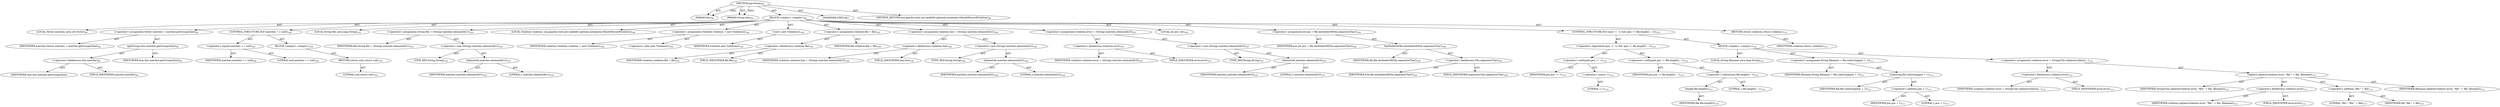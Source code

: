 digraph "parseLine" {  
"111669149697" [label = <(METHOD,parseLine)<SUB>98</SUB>> ]
"115964116993" [label = <(PARAM,this)<SUB>98</SUB>> ]
"115964116994" [label = <(PARAM,String line)<SUB>98</SUB>> ]
"25769803778" [label = <(BLOCK,&lt;empty&gt;,&lt;empty&gt;)<SUB>98</SUB>> ]
"94489280513" [label = <(LOCAL,Vector matches: java.util.Vector)<SUB>99</SUB>> ]
"30064771081" [label = <(&lt;operator&gt;.assignment,Vector matches = matcher.getGroups(line))<SUB>99</SUB>> ]
"68719476741" [label = <(IDENTIFIER,matches,Vector matches = matcher.getGroups(line))<SUB>99</SUB>> ]
"30064771082" [label = <(getGroups,this.matcher.getGroups(line))<SUB>99</SUB>> ]
"30064771083" [label = <(&lt;operator&gt;.fieldAccess,this.matcher)<SUB>99</SUB>> ]
"68719476742" [label = <(IDENTIFIER,this,this.matcher.getGroups(line))> ]
"55834574851" [label = <(FIELD_IDENTIFIER,matcher,matcher)<SUB>99</SUB>> ]
"68719476743" [label = <(IDENTIFIER,line,this.matcher.getGroups(line))<SUB>99</SUB>> ]
"47244640256" [label = <(CONTROL_STRUCTURE,IF,if (matches == null))<SUB>100</SUB>> ]
"30064771084" [label = <(&lt;operator&gt;.equals,matches == null)<SUB>100</SUB>> ]
"68719476744" [label = <(IDENTIFIER,matches,matches == null)<SUB>100</SUB>> ]
"90194313216" [label = <(LITERAL,null,matches == null)<SUB>100</SUB>> ]
"25769803779" [label = <(BLOCK,&lt;empty&gt;,&lt;empty&gt;)<SUB>100</SUB>> ]
"146028888064" [label = <(RETURN,return null;,return null;)<SUB>101</SUB>> ]
"90194313217" [label = <(LITERAL,null,return null;)<SUB>101</SUB>> ]
"94489280514" [label = <(LOCAL,String file: java.lang.String)<SUB>103</SUB>> ]
"30064771085" [label = <(&lt;operator&gt;.assignment,String file = (String) matches.elementAt(1))<SUB>103</SUB>> ]
"68719476745" [label = <(IDENTIFIER,file,String file = (String) matches.elementAt(1))<SUB>103</SUB>> ]
"30064771086" [label = <(&lt;operator&gt;.cast,(String) matches.elementAt(1))<SUB>103</SUB>> ]
"180388626433" [label = <(TYPE_REF,String,String)<SUB>103</SUB>> ]
"30064771087" [label = <(elementAt,matches.elementAt(1))<SUB>103</SUB>> ]
"68719476746" [label = <(IDENTIFIER,matches,matches.elementAt(1))<SUB>103</SUB>> ]
"90194313218" [label = <(LITERAL,1,matches.elementAt(1))<SUB>103</SUB>> ]
"94489280515" [label = <(LOCAL,Violation violation: org.apache.tools.ant.taskdefs.optional.metamata.MAuditParser$Violation)<SUB>104</SUB>> ]
"30064771088" [label = <(&lt;operator&gt;.assignment,Violation violation = new Violation())<SUB>104</SUB>> ]
"68719476747" [label = <(IDENTIFIER,violation,Violation violation = new Violation())<SUB>104</SUB>> ]
"30064771089" [label = <(&lt;operator&gt;.alloc,new Violation())<SUB>104</SUB>> ]
"30064771090" [label = <(&lt;init&gt;,new Violation())<SUB>104</SUB>> ]
"68719476748" [label = <(IDENTIFIER,violation,new Violation())<SUB>104</SUB>> ]
"30064771091" [label = <(&lt;operator&gt;.assignment,violation.file = file)<SUB>105</SUB>> ]
"30064771092" [label = <(&lt;operator&gt;.fieldAccess,violation.file)<SUB>105</SUB>> ]
"68719476749" [label = <(IDENTIFIER,violation,violation.file = file)<SUB>105</SUB>> ]
"55834574852" [label = <(FIELD_IDENTIFIER,file,file)<SUB>105</SUB>> ]
"68719476750" [label = <(IDENTIFIER,file,violation.file = file)<SUB>105</SUB>> ]
"30064771093" [label = <(&lt;operator&gt;.assignment,violation.line = (String) matches.elementAt(2))<SUB>106</SUB>> ]
"30064771094" [label = <(&lt;operator&gt;.fieldAccess,violation.line)<SUB>106</SUB>> ]
"68719476751" [label = <(IDENTIFIER,violation,violation.line = (String) matches.elementAt(2))<SUB>106</SUB>> ]
"55834574853" [label = <(FIELD_IDENTIFIER,line,line)<SUB>106</SUB>> ]
"30064771095" [label = <(&lt;operator&gt;.cast,(String) matches.elementAt(2))<SUB>106</SUB>> ]
"180388626434" [label = <(TYPE_REF,String,String)<SUB>106</SUB>> ]
"30064771096" [label = <(elementAt,matches.elementAt(2))<SUB>106</SUB>> ]
"68719476752" [label = <(IDENTIFIER,matches,matches.elementAt(2))<SUB>106</SUB>> ]
"90194313219" [label = <(LITERAL,2,matches.elementAt(2))<SUB>106</SUB>> ]
"30064771097" [label = <(&lt;operator&gt;.assignment,violation.error = (String) matches.elementAt(3))<SUB>107</SUB>> ]
"30064771098" [label = <(&lt;operator&gt;.fieldAccess,violation.error)<SUB>107</SUB>> ]
"68719476753" [label = <(IDENTIFIER,violation,violation.error = (String) matches.elementAt(3))<SUB>107</SUB>> ]
"55834574854" [label = <(FIELD_IDENTIFIER,error,error)<SUB>107</SUB>> ]
"30064771099" [label = <(&lt;operator&gt;.cast,(String) matches.elementAt(3))<SUB>107</SUB>> ]
"180388626435" [label = <(TYPE_REF,String,String)<SUB>107</SUB>> ]
"30064771100" [label = <(elementAt,matches.elementAt(3))<SUB>107</SUB>> ]
"68719476754" [label = <(IDENTIFIER,matches,matches.elementAt(3))<SUB>107</SUB>> ]
"90194313220" [label = <(LITERAL,3,matches.elementAt(3))<SUB>107</SUB>> ]
"94489280516" [label = <(LOCAL,int pos: int)<SUB>109</SUB>> ]
"30064771101" [label = <(&lt;operator&gt;.assignment,int pos = file.lastIndexOf(File.separatorChar))<SUB>109</SUB>> ]
"68719476755" [label = <(IDENTIFIER,pos,int pos = file.lastIndexOf(File.separatorChar))<SUB>109</SUB>> ]
"30064771102" [label = <(lastIndexOf,file.lastIndexOf(File.separatorChar))<SUB>109</SUB>> ]
"68719476756" [label = <(IDENTIFIER,file,file.lastIndexOf(File.separatorChar))<SUB>109</SUB>> ]
"30064771103" [label = <(&lt;operator&gt;.fieldAccess,File.separatorChar)<SUB>109</SUB>> ]
"68719476757" [label = <(IDENTIFIER,File,file.lastIndexOf(File.separatorChar))<SUB>109</SUB>> ]
"55834574855" [label = <(FIELD_IDENTIFIER,separatorChar,separatorChar)<SUB>109</SUB>> ]
"47244640257" [label = <(CONTROL_STRUCTURE,IF,if ((pos != -1) &amp;&amp; (pos != file.length() - 1)))<SUB>110</SUB>> ]
"30064771104" [label = <(&lt;operator&gt;.logicalAnd,(pos != -1) &amp;&amp; (pos != file.length() - 1))<SUB>110</SUB>> ]
"30064771105" [label = <(&lt;operator&gt;.notEquals,pos != -1)<SUB>110</SUB>> ]
"68719476758" [label = <(IDENTIFIER,pos,pos != -1)<SUB>110</SUB>> ]
"30064771106" [label = <(&lt;operator&gt;.minus,-1)<SUB>110</SUB>> ]
"90194313221" [label = <(LITERAL,1,-1)<SUB>110</SUB>> ]
"30064771107" [label = <(&lt;operator&gt;.notEquals,pos != file.length() - 1)<SUB>110</SUB>> ]
"68719476759" [label = <(IDENTIFIER,pos,pos != file.length() - 1)<SUB>110</SUB>> ]
"30064771108" [label = <(&lt;operator&gt;.subtraction,file.length() - 1)<SUB>110</SUB>> ]
"30064771109" [label = <(length,file.length())<SUB>110</SUB>> ]
"68719476760" [label = <(IDENTIFIER,file,file.length())<SUB>110</SUB>> ]
"90194313222" [label = <(LITERAL,1,file.length() - 1)<SUB>110</SUB>> ]
"25769803780" [label = <(BLOCK,&lt;empty&gt;,&lt;empty&gt;)<SUB>110</SUB>> ]
"94489280517" [label = <(LOCAL,String filename: java.lang.String)<SUB>111</SUB>> ]
"30064771110" [label = <(&lt;operator&gt;.assignment,String filename = file.substring(pos + 1))<SUB>111</SUB>> ]
"68719476761" [label = <(IDENTIFIER,filename,String filename = file.substring(pos + 1))<SUB>111</SUB>> ]
"30064771111" [label = <(substring,file.substring(pos + 1))<SUB>111</SUB>> ]
"68719476762" [label = <(IDENTIFIER,file,file.substring(pos + 1))<SUB>111</SUB>> ]
"30064771112" [label = <(&lt;operator&gt;.addition,pos + 1)<SUB>111</SUB>> ]
"68719476763" [label = <(IDENTIFIER,pos,pos + 1)<SUB>111</SUB>> ]
"90194313223" [label = <(LITERAL,1,pos + 1)<SUB>111</SUB>> ]
"30064771113" [label = <(&lt;operator&gt;.assignment,violation.error = StringUtils.replace(violation...)<SUB>112</SUB>> ]
"30064771114" [label = <(&lt;operator&gt;.fieldAccess,violation.error)<SUB>112</SUB>> ]
"68719476764" [label = <(IDENTIFIER,violation,violation.error = StringUtils.replace(violation...)<SUB>112</SUB>> ]
"55834574856" [label = <(FIELD_IDENTIFIER,error,error)<SUB>112</SUB>> ]
"30064771115" [label = <(replace,replace(violation.error, &quot;file:&quot; + file, filename))<SUB>112</SUB>> ]
"68719476765" [label = <(IDENTIFIER,StringUtils,replace(violation.error, &quot;file:&quot; + file, filename))<SUB>112</SUB>> ]
"30064771116" [label = <(&lt;operator&gt;.fieldAccess,violation.error)<SUB>112</SUB>> ]
"68719476766" [label = <(IDENTIFIER,violation,replace(violation.error, &quot;file:&quot; + file, filename))<SUB>112</SUB>> ]
"55834574857" [label = <(FIELD_IDENTIFIER,error,error)<SUB>112</SUB>> ]
"30064771117" [label = <(&lt;operator&gt;.addition,&quot;file:&quot; + file)<SUB>113</SUB>> ]
"90194313224" [label = <(LITERAL,&quot;file:&quot;,&quot;file:&quot; + file)<SUB>113</SUB>> ]
"68719476767" [label = <(IDENTIFIER,file,&quot;file:&quot; + file)<SUB>113</SUB>> ]
"68719476768" [label = <(IDENTIFIER,filename,replace(violation.error, &quot;file:&quot; + file, filename))<SUB>113</SUB>> ]
"146028888065" [label = <(RETURN,return violation;,return violation;)<SUB>115</SUB>> ]
"68719476769" [label = <(IDENTIFIER,violation,return violation;)<SUB>115</SUB>> ]
"133143986180" [label = <(MODIFIER,VIRTUAL)> ]
"128849018881" [label = <(METHOD_RETURN,org.apache.tools.ant.taskdefs.optional.metamata.MAuditParser$Violation)<SUB>98</SUB>> ]
  "111669149697" -> "115964116993"  [ label = "AST: "] 
  "111669149697" -> "115964116994"  [ label = "AST: "] 
  "111669149697" -> "25769803778"  [ label = "AST: "] 
  "111669149697" -> "133143986180"  [ label = "AST: "] 
  "111669149697" -> "128849018881"  [ label = "AST: "] 
  "25769803778" -> "94489280513"  [ label = "AST: "] 
  "25769803778" -> "30064771081"  [ label = "AST: "] 
  "25769803778" -> "47244640256"  [ label = "AST: "] 
  "25769803778" -> "94489280514"  [ label = "AST: "] 
  "25769803778" -> "30064771085"  [ label = "AST: "] 
  "25769803778" -> "94489280515"  [ label = "AST: "] 
  "25769803778" -> "30064771088"  [ label = "AST: "] 
  "25769803778" -> "30064771090"  [ label = "AST: "] 
  "25769803778" -> "30064771091"  [ label = "AST: "] 
  "25769803778" -> "30064771093"  [ label = "AST: "] 
  "25769803778" -> "30064771097"  [ label = "AST: "] 
  "25769803778" -> "94489280516"  [ label = "AST: "] 
  "25769803778" -> "30064771101"  [ label = "AST: "] 
  "25769803778" -> "47244640257"  [ label = "AST: "] 
  "25769803778" -> "146028888065"  [ label = "AST: "] 
  "30064771081" -> "68719476741"  [ label = "AST: "] 
  "30064771081" -> "30064771082"  [ label = "AST: "] 
  "30064771082" -> "30064771083"  [ label = "AST: "] 
  "30064771082" -> "68719476743"  [ label = "AST: "] 
  "30064771083" -> "68719476742"  [ label = "AST: "] 
  "30064771083" -> "55834574851"  [ label = "AST: "] 
  "47244640256" -> "30064771084"  [ label = "AST: "] 
  "47244640256" -> "25769803779"  [ label = "AST: "] 
  "30064771084" -> "68719476744"  [ label = "AST: "] 
  "30064771084" -> "90194313216"  [ label = "AST: "] 
  "25769803779" -> "146028888064"  [ label = "AST: "] 
  "146028888064" -> "90194313217"  [ label = "AST: "] 
  "30064771085" -> "68719476745"  [ label = "AST: "] 
  "30064771085" -> "30064771086"  [ label = "AST: "] 
  "30064771086" -> "180388626433"  [ label = "AST: "] 
  "30064771086" -> "30064771087"  [ label = "AST: "] 
  "30064771087" -> "68719476746"  [ label = "AST: "] 
  "30064771087" -> "90194313218"  [ label = "AST: "] 
  "30064771088" -> "68719476747"  [ label = "AST: "] 
  "30064771088" -> "30064771089"  [ label = "AST: "] 
  "30064771090" -> "68719476748"  [ label = "AST: "] 
  "30064771091" -> "30064771092"  [ label = "AST: "] 
  "30064771091" -> "68719476750"  [ label = "AST: "] 
  "30064771092" -> "68719476749"  [ label = "AST: "] 
  "30064771092" -> "55834574852"  [ label = "AST: "] 
  "30064771093" -> "30064771094"  [ label = "AST: "] 
  "30064771093" -> "30064771095"  [ label = "AST: "] 
  "30064771094" -> "68719476751"  [ label = "AST: "] 
  "30064771094" -> "55834574853"  [ label = "AST: "] 
  "30064771095" -> "180388626434"  [ label = "AST: "] 
  "30064771095" -> "30064771096"  [ label = "AST: "] 
  "30064771096" -> "68719476752"  [ label = "AST: "] 
  "30064771096" -> "90194313219"  [ label = "AST: "] 
  "30064771097" -> "30064771098"  [ label = "AST: "] 
  "30064771097" -> "30064771099"  [ label = "AST: "] 
  "30064771098" -> "68719476753"  [ label = "AST: "] 
  "30064771098" -> "55834574854"  [ label = "AST: "] 
  "30064771099" -> "180388626435"  [ label = "AST: "] 
  "30064771099" -> "30064771100"  [ label = "AST: "] 
  "30064771100" -> "68719476754"  [ label = "AST: "] 
  "30064771100" -> "90194313220"  [ label = "AST: "] 
  "30064771101" -> "68719476755"  [ label = "AST: "] 
  "30064771101" -> "30064771102"  [ label = "AST: "] 
  "30064771102" -> "68719476756"  [ label = "AST: "] 
  "30064771102" -> "30064771103"  [ label = "AST: "] 
  "30064771103" -> "68719476757"  [ label = "AST: "] 
  "30064771103" -> "55834574855"  [ label = "AST: "] 
  "47244640257" -> "30064771104"  [ label = "AST: "] 
  "47244640257" -> "25769803780"  [ label = "AST: "] 
  "30064771104" -> "30064771105"  [ label = "AST: "] 
  "30064771104" -> "30064771107"  [ label = "AST: "] 
  "30064771105" -> "68719476758"  [ label = "AST: "] 
  "30064771105" -> "30064771106"  [ label = "AST: "] 
  "30064771106" -> "90194313221"  [ label = "AST: "] 
  "30064771107" -> "68719476759"  [ label = "AST: "] 
  "30064771107" -> "30064771108"  [ label = "AST: "] 
  "30064771108" -> "30064771109"  [ label = "AST: "] 
  "30064771108" -> "90194313222"  [ label = "AST: "] 
  "30064771109" -> "68719476760"  [ label = "AST: "] 
  "25769803780" -> "94489280517"  [ label = "AST: "] 
  "25769803780" -> "30064771110"  [ label = "AST: "] 
  "25769803780" -> "30064771113"  [ label = "AST: "] 
  "30064771110" -> "68719476761"  [ label = "AST: "] 
  "30064771110" -> "30064771111"  [ label = "AST: "] 
  "30064771111" -> "68719476762"  [ label = "AST: "] 
  "30064771111" -> "30064771112"  [ label = "AST: "] 
  "30064771112" -> "68719476763"  [ label = "AST: "] 
  "30064771112" -> "90194313223"  [ label = "AST: "] 
  "30064771113" -> "30064771114"  [ label = "AST: "] 
  "30064771113" -> "30064771115"  [ label = "AST: "] 
  "30064771114" -> "68719476764"  [ label = "AST: "] 
  "30064771114" -> "55834574856"  [ label = "AST: "] 
  "30064771115" -> "68719476765"  [ label = "AST: "] 
  "30064771115" -> "30064771116"  [ label = "AST: "] 
  "30064771115" -> "30064771117"  [ label = "AST: "] 
  "30064771115" -> "68719476768"  [ label = "AST: "] 
  "30064771116" -> "68719476766"  [ label = "AST: "] 
  "30064771116" -> "55834574857"  [ label = "AST: "] 
  "30064771117" -> "90194313224"  [ label = "AST: "] 
  "30064771117" -> "68719476767"  [ label = "AST: "] 
  "146028888065" -> "68719476769"  [ label = "AST: "] 
  "111669149697" -> "115964116993"  [ label = "DDG: "] 
  "111669149697" -> "115964116994"  [ label = "DDG: "] 
}
